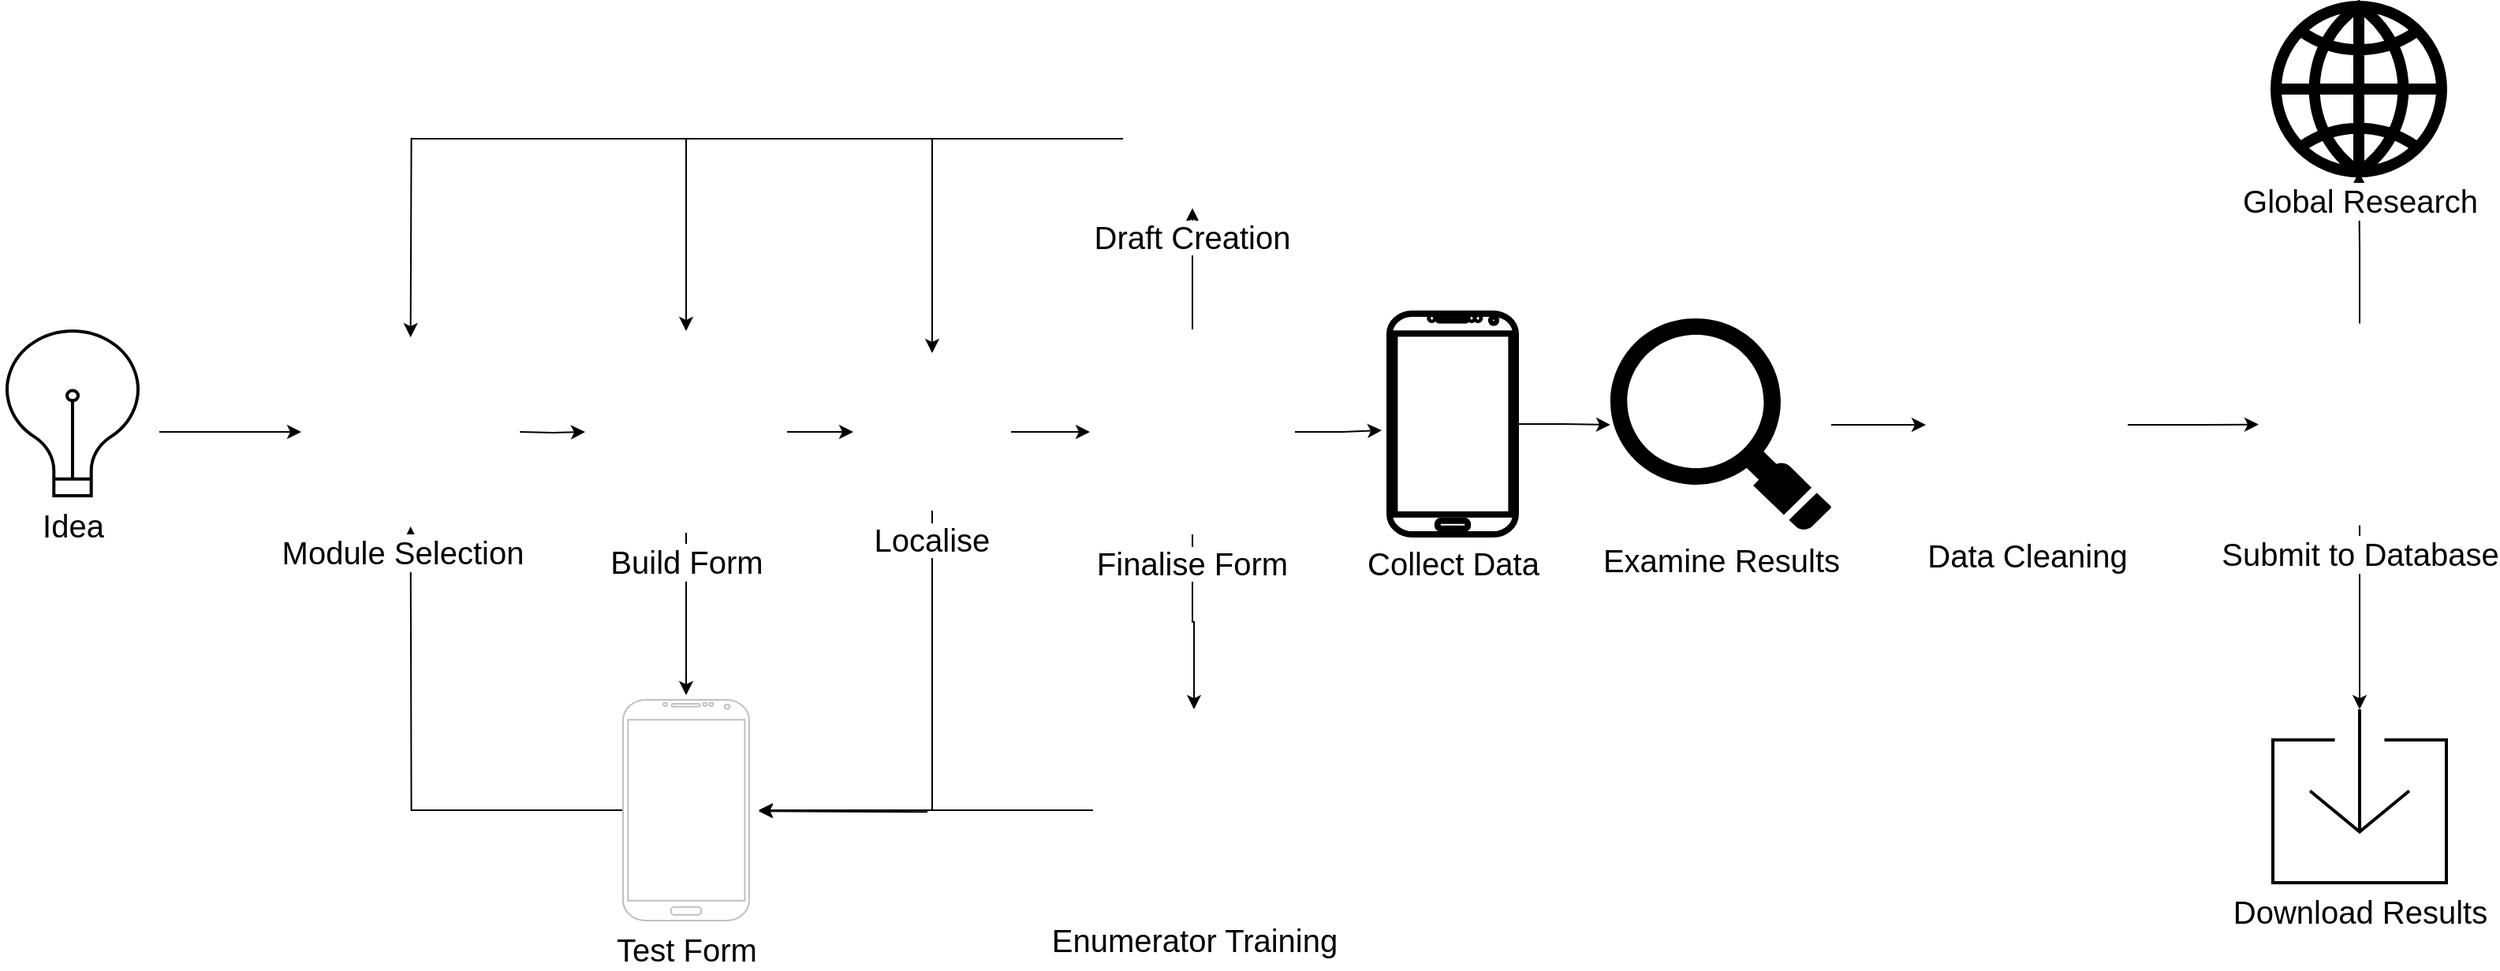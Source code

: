 <mxfile version="20.8.20" type="device"><diagram id="cD6fuGn4d1rxKI-1c3AX" name="Page-1"><mxGraphModel dx="2104" dy="1889" grid="1" gridSize="10" guides="1" tooltips="1" connect="1" arrows="1" fold="1" page="1" pageScale="1" pageWidth="827" pageHeight="1169" math="0" shadow="0"><root><mxCell id="0"/><mxCell id="1" parent="0"/><mxCell id="TYaHyp-3wTGTbnMVu-ge-1" style="edgeStyle=orthogonalEdgeStyle;rounded=0;orthogonalLoop=1;jettySize=auto;html=1;exitX=0.5;exitY=1;exitDx=0;exitDy=0;entryX=0.5;entryY=-0.021;entryDx=0;entryDy=0;entryPerimeter=0;fontSize=20;" parent="1" source="TYaHyp-3wTGTbnMVu-ge-3" target="TYaHyp-3wTGTbnMVu-ge-7" edge="1"><mxGeometry relative="1" as="geometry"><mxPoint x="1924" y="680" as="targetPoint"/></mxGeometry></mxCell><mxCell id="TYaHyp-3wTGTbnMVu-ge-2" style="edgeStyle=orthogonalEdgeStyle;rounded=0;orthogonalLoop=1;jettySize=auto;html=1;exitX=1;exitY=0.5;exitDx=0;exitDy=0;entryX=0;entryY=0.5;entryDx=0;entryDy=0;fontSize=20;" parent="1" source="TYaHyp-3wTGTbnMVu-ge-3" target="TYaHyp-3wTGTbnMVu-ge-10" edge="1"><mxGeometry relative="1" as="geometry"/></mxCell><mxCell id="TYaHyp-3wTGTbnMVu-ge-3" value="Build Form" style="shape=image;html=1;verticalAlign=top;verticalLabelPosition=bottom;labelBackgroundColor=#ffffff;imageAspect=0;aspect=fixed;image=https://cdn4.iconfinder.com/data/icons/ionicons/512/icon-clipboard-128.png;fontSize=20;" parent="1" vertex="1"><mxGeometry x="1770" y="466" width="128" height="128" as="geometry"/></mxCell><mxCell id="TYaHyp-3wTGTbnMVu-ge-4" style="edgeStyle=orthogonalEdgeStyle;rounded=0;orthogonalLoop=1;jettySize=auto;html=1;exitX=1;exitY=0.5;exitDx=0;exitDy=0;fontSize=20;" parent="1" target="TYaHyp-3wTGTbnMVu-ge-3" edge="1"><mxGeometry relative="1" as="geometry"><mxPoint x="1728.67" y="530" as="sourcePoint"/></mxGeometry></mxCell><mxCell id="TYaHyp-3wTGTbnMVu-ge-6" style="edgeStyle=orthogonalEdgeStyle;rounded=0;orthogonalLoop=1;jettySize=auto;html=1;fontSize=20;" parent="1" source="TYaHyp-3wTGTbnMVu-ge-7" edge="1"><mxGeometry relative="1" as="geometry"><mxPoint x="1659.308" y="590.0" as="targetPoint"/></mxGeometry></mxCell><mxCell id="TYaHyp-3wTGTbnMVu-ge-7" value="Test Form" style="verticalLabelPosition=bottom;verticalAlign=top;html=1;shadow=0;dashed=0;strokeWidth=1;shape=mxgraph.android.phone2;strokeColor=#c0c0c0;fontSize=20;" parent="1" vertex="1"><mxGeometry x="1794" y="700" width="80" height="140" as="geometry"/></mxCell><mxCell id="TYaHyp-3wTGTbnMVu-ge-9" style="edgeStyle=orthogonalEdgeStyle;rounded=0;orthogonalLoop=1;jettySize=auto;html=1;exitX=1;exitY=0.5;exitDx=0;exitDy=0;entryX=0;entryY=0.5;entryDx=0;entryDy=0;fontSize=20;" parent="1" source="TYaHyp-3wTGTbnMVu-ge-10" target="TYaHyp-3wTGTbnMVu-ge-16" edge="1"><mxGeometry relative="1" as="geometry"/></mxCell><mxCell id="TYaHyp-3wTGTbnMVu-ge-82" style="edgeStyle=orthogonalEdgeStyle;rounded=0;orthogonalLoop=1;jettySize=auto;html=1;exitX=0.5;exitY=1;exitDx=0;exitDy=0;fontSize=20;" parent="1" source="TYaHyp-3wTGTbnMVu-ge-10" edge="1"><mxGeometry relative="1" as="geometry"><mxPoint x="1880" y="770.0" as="targetPoint"/><Array as="points"><mxPoint x="1990" y="770"/></Array></mxGeometry></mxCell><mxCell id="TYaHyp-3wTGTbnMVu-ge-10" value="Localise" style="shape=image;verticalLabelPosition=bottom;labelBackgroundColor=default;verticalAlign=top;aspect=fixed;imageAspect=0;image=https://static.thenounproject.com/png/3105207-200.png;fontSize=20;" parent="1" vertex="1"><mxGeometry x="1940" y="480" width="100" height="100" as="geometry"/></mxCell><mxCell id="TYaHyp-3wTGTbnMVu-ge-12" style="edgeStyle=orthogonalEdgeStyle;rounded=0;orthogonalLoop=1;jettySize=auto;html=1;entryX=0;entryY=0.5;entryDx=0;entryDy=0;fontSize=20;" parent="1" edge="1"><mxGeometry relative="1" as="geometry"><mxPoint x="1500" y="530" as="sourcePoint"/><mxPoint x="1590.0" y="530" as="targetPoint"/></mxGeometry></mxCell><mxCell id="TYaHyp-3wTGTbnMVu-ge-15" style="edgeStyle=orthogonalEdgeStyle;rounded=0;orthogonalLoop=1;jettySize=auto;html=1;exitX=0.5;exitY=0;exitDx=0;exitDy=0;fontSize=20;" parent="1" source="TYaHyp-3wTGTbnMVu-ge-16" target="TYaHyp-3wTGTbnMVu-ge-27" edge="1"><mxGeometry relative="1" as="geometry"/></mxCell><mxCell id="TYaHyp-3wTGTbnMVu-ge-78" style="edgeStyle=orthogonalEdgeStyle;rounded=0;orthogonalLoop=1;jettySize=auto;html=1;exitX=0.5;exitY=1;exitDx=0;exitDy=0;entryX=0.5;entryY=0;entryDx=0;entryDy=0;fontSize=20;" parent="1" source="TYaHyp-3wTGTbnMVu-ge-16" target="TYaHyp-3wTGTbnMVu-ge-76" edge="1"><mxGeometry relative="1" as="geometry"/></mxCell><mxCell id="TYaHyp-3wTGTbnMVu-ge-96" style="edgeStyle=orthogonalEdgeStyle;rounded=0;orthogonalLoop=1;jettySize=auto;html=1;exitX=1;exitY=0.5;exitDx=0;exitDy=0;entryX=-0.062;entryY=0.529;entryDx=0;entryDy=0;entryPerimeter=0;fontSize=20;fontColor=#000000;" parent="1" source="TYaHyp-3wTGTbnMVu-ge-16" target="TYaHyp-3wTGTbnMVu-ge-19" edge="1"><mxGeometry relative="1" as="geometry"/></mxCell><mxCell id="TYaHyp-3wTGTbnMVu-ge-16" value="Finalise Form" style="shape=image;verticalLabelPosition=bottom;labelBackgroundColor=default;verticalAlign=top;aspect=fixed;imageAspect=0;image=https://www.viroteq.ai/wp-content/uploads/2021/10/clipart1247210.png;fontSize=20;" parent="1" vertex="1"><mxGeometry x="2090" y="465" width="130" height="130" as="geometry"/></mxCell><mxCell id="TYaHyp-3wTGTbnMVu-ge-97" value="" style="edgeStyle=orthogonalEdgeStyle;rounded=0;orthogonalLoop=1;jettySize=auto;html=1;fontSize=20;fontColor=#000000;" parent="1" source="TYaHyp-3wTGTbnMVu-ge-19" target="TYaHyp-3wTGTbnMVu-ge-83" edge="1"><mxGeometry relative="1" as="geometry"/></mxCell><mxCell id="TYaHyp-3wTGTbnMVu-ge-19" value="Collect Data" style="verticalLabelPosition=bottom;verticalAlign=top;html=1;shadow=0;dashed=0;strokeWidth=4;shape=mxgraph.android.phone2;strokeColor=#000000;fontSize=20;" parent="1" vertex="1"><mxGeometry x="2280" y="455" width="80" height="140" as="geometry"/></mxCell><mxCell id="TYaHyp-3wTGTbnMVu-ge-24" style="edgeStyle=orthogonalEdgeStyle;rounded=0;orthogonalLoop=1;jettySize=auto;html=1;exitX=0;exitY=0.5;exitDx=0;exitDy=0;fontSize=20;" parent="1" source="TYaHyp-3wTGTbnMVu-ge-27" edge="1"><mxGeometry relative="1" as="geometry"><mxPoint x="1659.308" y="470" as="targetPoint"/></mxGeometry></mxCell><mxCell id="TYaHyp-3wTGTbnMVu-ge-25" style="edgeStyle=orthogonalEdgeStyle;rounded=0;orthogonalLoop=1;jettySize=auto;html=1;exitX=0;exitY=0.5;exitDx=0;exitDy=0;fontSize=20;" parent="1" source="TYaHyp-3wTGTbnMVu-ge-27" target="TYaHyp-3wTGTbnMVu-ge-3" edge="1"><mxGeometry relative="1" as="geometry"/></mxCell><mxCell id="TYaHyp-3wTGTbnMVu-ge-26" style="edgeStyle=orthogonalEdgeStyle;rounded=0;orthogonalLoop=1;jettySize=auto;html=1;exitX=0;exitY=0.5;exitDx=0;exitDy=0;entryX=0.5;entryY=0;entryDx=0;entryDy=0;fontSize=20;" parent="1" source="TYaHyp-3wTGTbnMVu-ge-27" target="TYaHyp-3wTGTbnMVu-ge-10" edge="1"><mxGeometry relative="1" as="geometry"/></mxCell><mxCell id="TYaHyp-3wTGTbnMVu-ge-27" value="Draft Creation&#10;" style="shape=image;verticalLabelPosition=bottom;labelBackgroundColor=default;verticalAlign=top;aspect=fixed;imageAspect=0;image=https://cdn-icons-png.flaticon.com/512/45/45406.png;fontSize=20;" parent="1" vertex="1"><mxGeometry x="2111" y="300" width="88" height="88" as="geometry"/></mxCell><mxCell id="TYaHyp-3wTGTbnMVu-ge-64" value="Idea" style="html=1;verticalLabelPosition=bottom;align=center;labelBackgroundColor=#ffffff;verticalAlign=top;strokeWidth=2;strokeColor=#000000;shadow=0;dashed=0;shape=mxgraph.ios7.icons.lightbulb;fontSize=20;" parent="1" vertex="1"><mxGeometry x="1400" y="466" width="90" height="104.5" as="geometry"/></mxCell><mxCell id="TYaHyp-3wTGTbnMVu-ge-70" value="Download Results" style="html=1;verticalLabelPosition=bottom;align=center;labelBackgroundColor=#ffffff;verticalAlign=top;strokeWidth=2;strokeColor=#000000;shadow=0;dashed=0;shape=mxgraph.ios7.icons.down;fillColor=#FFFFFF;fontSize=20;" parent="1" vertex="1"><mxGeometry x="2840" y="706" width="110" height="110" as="geometry"/></mxCell><mxCell id="TYaHyp-3wTGTbnMVu-ge-93" style="edgeStyle=orthogonalEdgeStyle;rounded=0;orthogonalLoop=1;jettySize=auto;html=1;exitX=0.5;exitY=1;exitDx=0;exitDy=0;fontSize=20;fontColor=#000000;" parent="1" source="TYaHyp-3wTGTbnMVu-ge-75" target="TYaHyp-3wTGTbnMVu-ge-70" edge="1"><mxGeometry relative="1" as="geometry"/></mxCell><mxCell id="TYaHyp-3wTGTbnMVu-ge-100" value="" style="edgeStyle=orthogonalEdgeStyle;rounded=0;orthogonalLoop=1;jettySize=auto;html=1;fontSize=20;fontColor=#000000;" parent="1" source="TYaHyp-3wTGTbnMVu-ge-75" target="TYaHyp-3wTGTbnMVu-ge-87" edge="1"><mxGeometry relative="1" as="geometry"/></mxCell><mxCell id="TYaHyp-3wTGTbnMVu-ge-75" value="Submit to Database" style="shape=image;html=1;verticalAlign=top;verticalLabelPosition=bottom;labelBackgroundColor=#ffffff;imageAspect=0;aspect=fixed;image=https://cdn0.iconfinder.com/data/icons/evericons-24px-vol-2/24/database-128.png;strokeColor=#000000;fillColor=#FFFFFF;fontSize=20;" parent="1" vertex="1"><mxGeometry x="2831" y="461.25" width="128" height="128" as="geometry"/></mxCell><mxCell id="TYaHyp-3wTGTbnMVu-ge-81" style="edgeStyle=orthogonalEdgeStyle;rounded=0;orthogonalLoop=1;jettySize=auto;html=1;exitX=0;exitY=0.5;exitDx=0;exitDy=0;fontSize=20;" parent="1" source="TYaHyp-3wTGTbnMVu-ge-76" edge="1"><mxGeometry relative="1" as="geometry"><mxPoint x="1880" y="770.615" as="targetPoint"/></mxGeometry></mxCell><mxCell id="TYaHyp-3wTGTbnMVu-ge-76" value="Enumerator Training" style="shape=image;html=1;verticalAlign=top;verticalLabelPosition=bottom;labelBackgroundColor=#ffffff;imageAspect=0;aspect=fixed;image=https://cdn4.iconfinder.com/data/icons/education-and-school-glyph-24-px/24/Instructor_professor_teacher_teaching_tutor_-128.png;fontSize=20;imageBorder=none;imageBackground=none;" parent="1" vertex="1"><mxGeometry x="2092" y="706" width="128" height="128" as="geometry"/></mxCell><mxCell id="TYaHyp-3wTGTbnMVu-ge-98" value="" style="edgeStyle=orthogonalEdgeStyle;rounded=0;orthogonalLoop=1;jettySize=auto;html=1;fontSize=20;fontColor=#000000;" parent="1" source="TYaHyp-3wTGTbnMVu-ge-83" target="TYaHyp-3wTGTbnMVu-ge-85" edge="1"><mxGeometry relative="1" as="geometry"/></mxCell><mxCell id="TYaHyp-3wTGTbnMVu-ge-83" value="Examine Results" style="shadow=0;dashed=0;html=1;strokeColor=none;fillColor=#000000;labelPosition=center;verticalLabelPosition=bottom;verticalAlign=top;align=center;outlineConnect=0;shape=mxgraph.veeam.magnifying_glass;pointerEvents=1;fontColor=#000000;fontSize=20;" parent="1" vertex="1"><mxGeometry x="2420" y="458" width="140" height="135" as="geometry"/></mxCell><mxCell id="TYaHyp-3wTGTbnMVu-ge-99" value="" style="edgeStyle=orthogonalEdgeStyle;rounded=0;orthogonalLoop=1;jettySize=auto;html=1;fontSize=20;fontColor=#000000;" parent="1" source="TYaHyp-3wTGTbnMVu-ge-85" target="TYaHyp-3wTGTbnMVu-ge-75" edge="1"><mxGeometry relative="1" as="geometry"/></mxCell><mxCell id="TYaHyp-3wTGTbnMVu-ge-85" value="Data Cleaning" style="shape=image;html=1;verticalAlign=top;verticalLabelPosition=bottom;labelBackgroundColor=#ffffff;imageAspect=0;aspect=fixed;image=https://cdn1.iconfinder.com/data/icons/100-basic-for-user-interface/32/55-brush-128.png;strokeColor=#000000;fontColor=#000000;fillColor=#000000;fontSize=20;" parent="1" vertex="1"><mxGeometry x="2620" y="461.5" width="128" height="128" as="geometry"/></mxCell><mxCell id="TYaHyp-3wTGTbnMVu-ge-87" value="Global Research&lt;br style=&quot;font-size: 20px;&quot;&gt;" style="html=1;verticalLabelPosition=bottom;align=center;labelBackgroundColor=#ffffff;verticalAlign=top;strokeWidth=7;strokeColor=#000000;shadow=0;dashed=0;shape=mxgraph.ios7.icons.globe;fontColor=#000000;fillColor=#FFFFFF;fontSize=20;" parent="1" vertex="1"><mxGeometry x="2842" y="260" width="105" height="105" as="geometry"/></mxCell><mxCell id="TYaHyp-3wTGTbnMVu-ge-91" value="Module Selection" style="shape=image;html=1;verticalAlign=top;verticalLabelPosition=bottom;labelBackgroundColor=#ffffff;imageAspect=0;aspect=fixed;image=https://cdn2.iconfinder.com/data/icons/wanpix-construction-worker-1/64/Artboard_15-128.png;strokeColor=#000000;strokeWidth=7;fontSize=20;fontColor=#000000;fillColor=#FFFFFF;" parent="1" vertex="1"><mxGeometry x="1590" y="460" width="128" height="128" as="geometry"/></mxCell></root></mxGraphModel></diagram></mxfile>